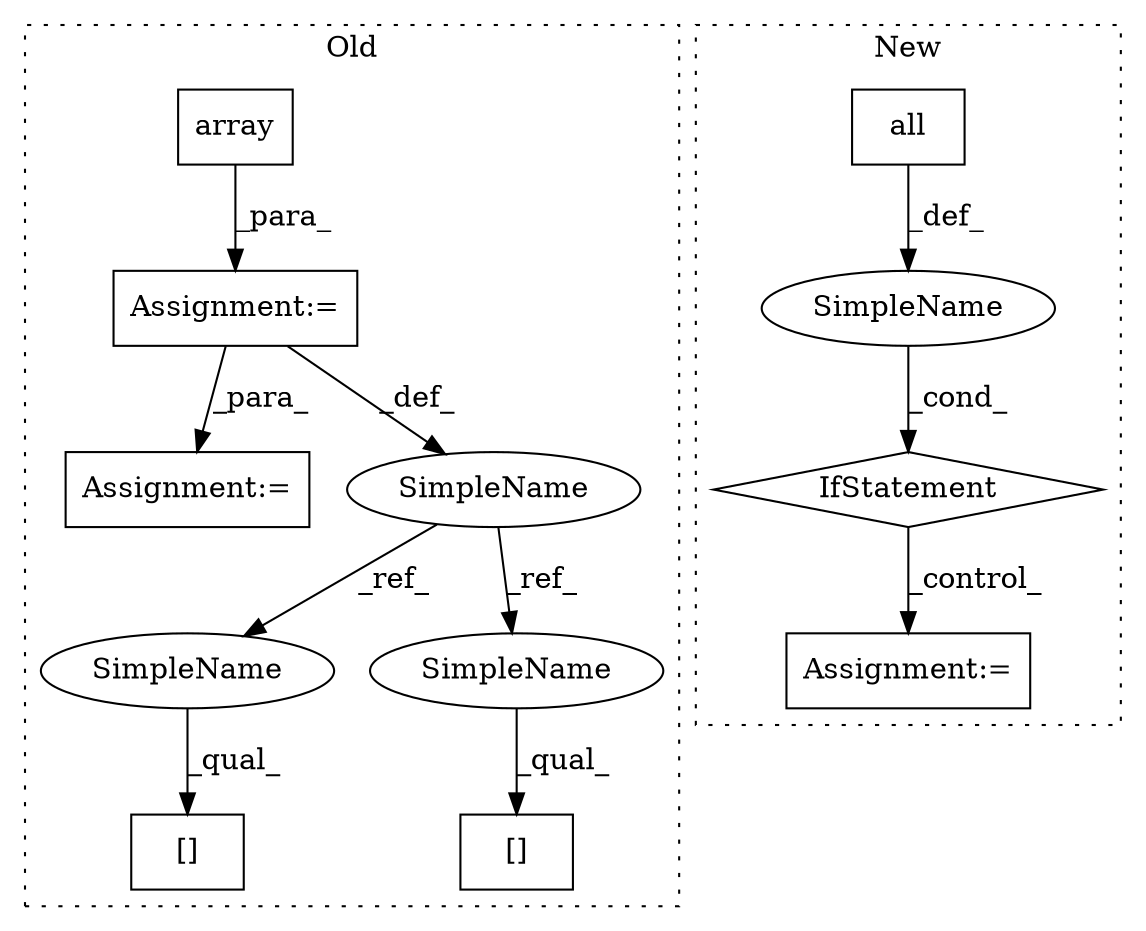 digraph G {
subgraph cluster0 {
1 [label="array" a="32" s="3608,3752" l="17,-5" shape="box"];
3 [label="Assignment:=" a="7" s="3760" l="1" shape="box"];
4 [label="Assignment:=" a="7" s="3601" l="1" shape="box"];
8 [label="[]" a="2" s="3774,3799" l="7,1" shape="box"];
9 [label="SimpleName" a="42" s="3595" l="6" shape="ellipse"];
10 [label="[]" a="2" s="3804,3828" l="7,1" shape="box"];
11 [label="SimpleName" a="42" s="3774" l="6" shape="ellipse"];
12 [label="SimpleName" a="42" s="3804" l="6" shape="ellipse"];
label = "Old";
style="dotted";
}
subgraph cluster1 {
2 [label="all" a="32" s="3655,3804" l="17,-5" shape="box"];
5 [label="IfStatement" a="25" s="3650,3799" l="4,2" shape="diamond"];
6 [label="SimpleName" a="42" s="" l="" shape="ellipse"];
7 [label="Assignment:=" a="7" s="3835" l="2" shape="box"];
label = "New";
style="dotted";
}
1 -> 4 [label="_para_"];
2 -> 6 [label="_def_"];
4 -> 3 [label="_para_"];
4 -> 9 [label="_def_"];
5 -> 7 [label="_control_"];
6 -> 5 [label="_cond_"];
9 -> 11 [label="_ref_"];
9 -> 12 [label="_ref_"];
11 -> 8 [label="_qual_"];
12 -> 10 [label="_qual_"];
}